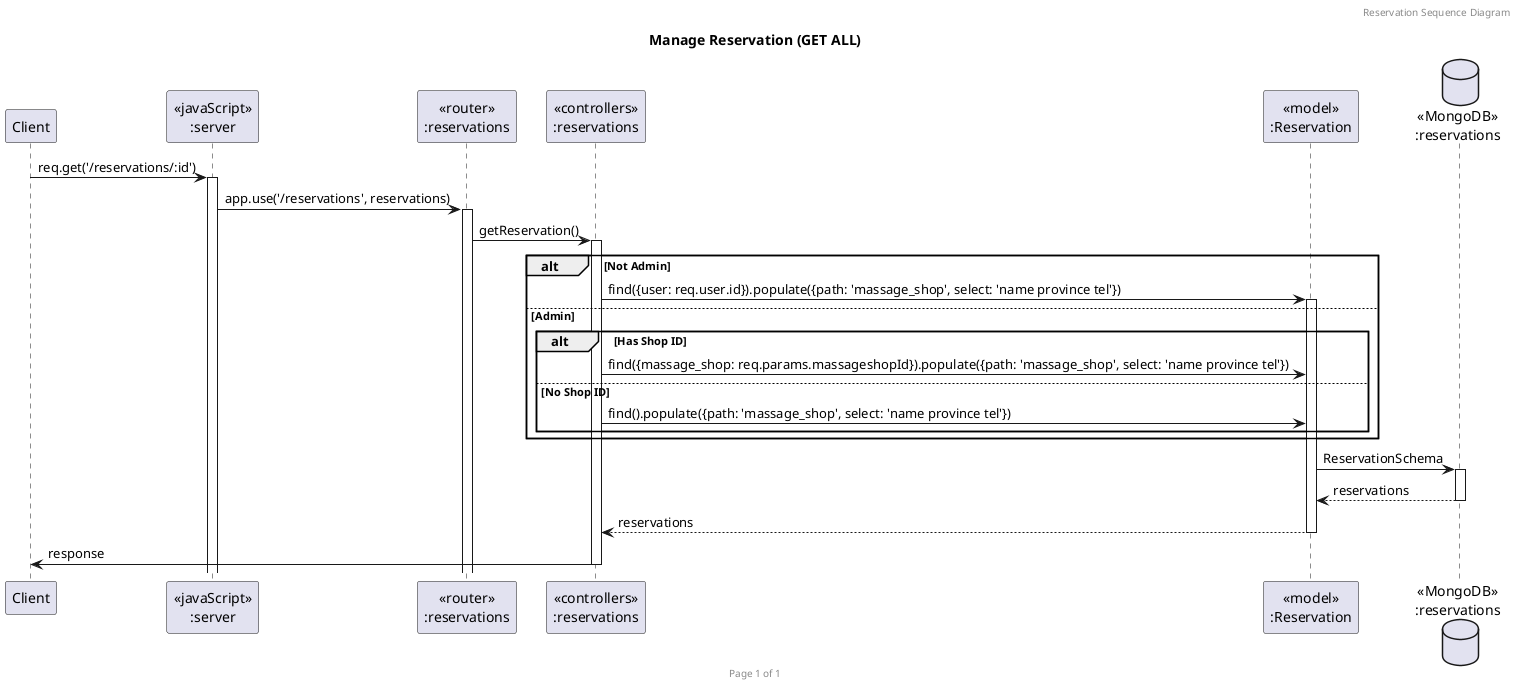 @startuml Manage Reservation (GET ALL)

header Reservation Sequence Diagram
footer Page %page% of %lastpage%
title "Manage Reservation (GET ALL)"

participant "Client" as client
participant "<<javaScript>>\n:server" as server
participant "<<router>>\n:reservations" as routerReservations
participant "<<controllers>>\n:reservations" as controllersReservations
participant "<<model>>\n:Reservation" as modelReservation
database "<<MongoDB>>\n:reservations" as ReservationsDatabase

client->server ++:req.get('/reservations/:id')
server->routerReservations ++:app.use('/reservations', reservations)
routerReservations -> controllersReservations ++:getReservation()
alt Not Admin
    controllersReservations->modelReservation ++:find({user: req.user.id}).populate({path: 'massage_shop', select: 'name province tel'})
else Admin
    alt Has Shop ID
        controllersReservations->modelReservation: find({massage_shop: req.params.massageshopId}).populate({path: 'massage_shop', select: 'name province tel'})
    else No Shop ID
        controllersReservations->modelReservation: find().populate({path: 'massage_shop', select: 'name province tel'})
    end
end
modelReservation ->ReservationsDatabase ++: ReservationSchema
ReservationsDatabase --> modelReservation --: reservations
controllersReservations <-- modelReservation --:reservations
controllersReservations->client --:response

@enduml
